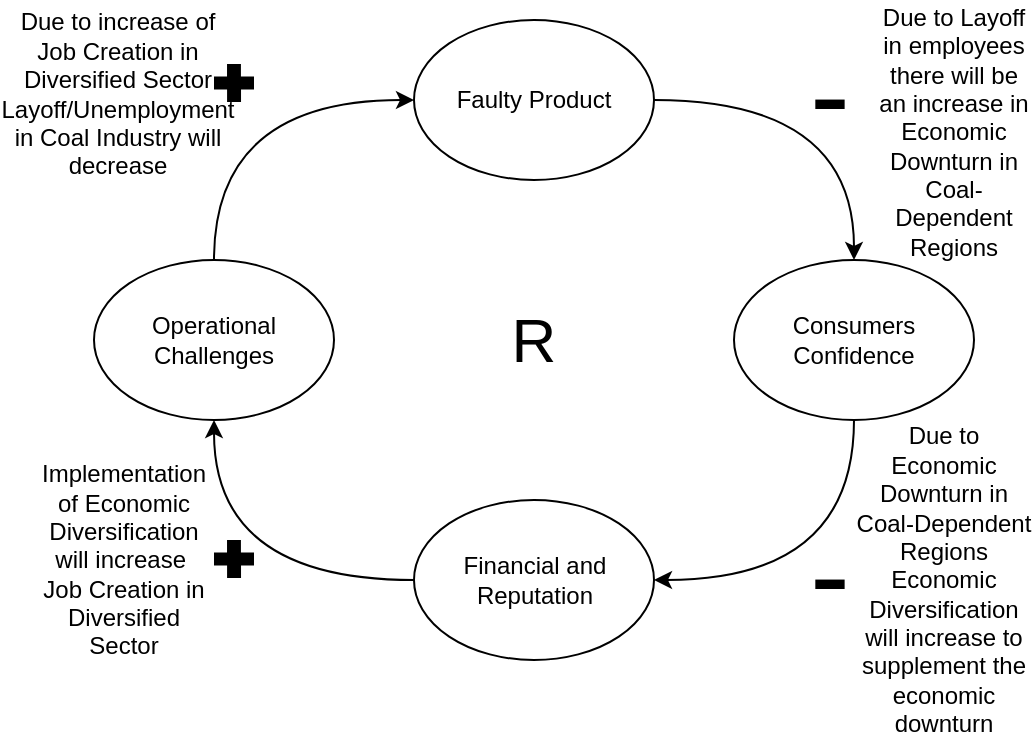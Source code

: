 <mxfile version="22.1.21" type="github">
  <diagram name="Page-1" id="lQoP91poGDm2Pg-PkpiW">
    <mxGraphModel dx="880" dy="434" grid="1" gridSize="10" guides="1" tooltips="1" connect="1" arrows="1" fold="1" page="1" pageScale="1" pageWidth="850" pageHeight="1100" math="0" shadow="0">
      <root>
        <mxCell id="0" />
        <mxCell id="1" parent="0" />
        <mxCell id="-8JD1NZ0QcyJ5pMpBu18-1" style="edgeStyle=orthogonalEdgeStyle;rounded=0;orthogonalLoop=1;jettySize=auto;html=1;exitX=1;exitY=0.5;exitDx=0;exitDy=0;curved=1;" edge="1" parent="1" source="-8JD1NZ0QcyJ5pMpBu18-2" target="-8JD1NZ0QcyJ5pMpBu18-8">
          <mxGeometry relative="1" as="geometry" />
        </mxCell>
        <mxCell id="-8JD1NZ0QcyJ5pMpBu18-2" value="" style="ellipse;whiteSpace=wrap;html=1;" vertex="1" parent="1">
          <mxGeometry x="360" y="80" width="120" height="80" as="geometry" />
        </mxCell>
        <mxCell id="-8JD1NZ0QcyJ5pMpBu18-3" style="edgeStyle=orthogonalEdgeStyle;rounded=0;orthogonalLoop=1;jettySize=auto;html=1;exitX=0.5;exitY=0;exitDx=0;exitDy=0;entryX=0;entryY=0.5;entryDx=0;entryDy=0;curved=1;" edge="1" parent="1" source="-8JD1NZ0QcyJ5pMpBu18-4" target="-8JD1NZ0QcyJ5pMpBu18-2">
          <mxGeometry relative="1" as="geometry" />
        </mxCell>
        <mxCell id="-8JD1NZ0QcyJ5pMpBu18-4" value="Operational Challenges" style="ellipse;whiteSpace=wrap;html=1;" vertex="1" parent="1">
          <mxGeometry x="200" y="200" width="120" height="80" as="geometry" />
        </mxCell>
        <mxCell id="-8JD1NZ0QcyJ5pMpBu18-5" style="edgeStyle=orthogonalEdgeStyle;rounded=0;orthogonalLoop=1;jettySize=auto;html=1;exitX=0;exitY=0.5;exitDx=0;exitDy=0;entryX=0.5;entryY=1;entryDx=0;entryDy=0;curved=1;" edge="1" parent="1" source="-8JD1NZ0QcyJ5pMpBu18-6" target="-8JD1NZ0QcyJ5pMpBu18-4">
          <mxGeometry relative="1" as="geometry" />
        </mxCell>
        <mxCell id="-8JD1NZ0QcyJ5pMpBu18-6" value="" style="ellipse;whiteSpace=wrap;html=1;" vertex="1" parent="1">
          <mxGeometry x="360" y="320" width="120" height="80" as="geometry" />
        </mxCell>
        <mxCell id="-8JD1NZ0QcyJ5pMpBu18-7" style="edgeStyle=orthogonalEdgeStyle;rounded=0;orthogonalLoop=1;jettySize=auto;html=1;exitX=0.5;exitY=1;exitDx=0;exitDy=0;entryX=1;entryY=0.5;entryDx=0;entryDy=0;curved=1;" edge="1" parent="1" source="-8JD1NZ0QcyJ5pMpBu18-8" target="-8JD1NZ0QcyJ5pMpBu18-6">
          <mxGeometry relative="1" as="geometry" />
        </mxCell>
        <mxCell id="-8JD1NZ0QcyJ5pMpBu18-8" value="Consumers Confidence" style="ellipse;whiteSpace=wrap;html=1;" vertex="1" parent="1">
          <mxGeometry x="520" y="200" width="120" height="80" as="geometry" />
        </mxCell>
        <mxCell id="-8JD1NZ0QcyJ5pMpBu18-9" value="Faulty Product" style="text;html=1;strokeColor=none;fillColor=none;align=center;verticalAlign=middle;whiteSpace=wrap;rounded=0;" vertex="1" parent="1">
          <mxGeometry x="370" y="105" width="100" height="30" as="geometry" />
        </mxCell>
        <mxCell id="-8JD1NZ0QcyJ5pMpBu18-11" value="R" style="text;html=1;strokeColor=none;fillColor=none;align=center;verticalAlign=middle;whiteSpace=wrap;rounded=0;fontSize=31;" vertex="1" parent="1">
          <mxGeometry x="390" y="225" width="60" height="30" as="geometry" />
        </mxCell>
        <mxCell id="-8JD1NZ0QcyJ5pMpBu18-13" value="" style="shape=mxgraph.signs.healthcare.first_aid;html=1;pointerEvents=1;fillColor=#000000;strokeColor=none;verticalLabelPosition=bottom;verticalAlign=top;align=center;" vertex="1" parent="1">
          <mxGeometry x="260" y="340" width="20" height="19" as="geometry" />
        </mxCell>
        <mxCell id="-8JD1NZ0QcyJ5pMpBu18-15" value="Financial and Reputation" style="text;html=1;strokeColor=none;fillColor=none;align=center;verticalAlign=middle;whiteSpace=wrap;rounded=0;" vertex="1" parent="1">
          <mxGeometry x="372.5" y="345" width="95" height="30" as="geometry" />
        </mxCell>
        <mxCell id="-8JD1NZ0QcyJ5pMpBu18-17" value="Due to Layoff in employees there will be an increase in Economic Downturn in Coal-Dependent Regions" style="text;html=1;strokeColor=none;fillColor=none;align=center;verticalAlign=middle;whiteSpace=wrap;rounded=0;" vertex="1" parent="1">
          <mxGeometry x="590" y="120.5" width="80" height="30" as="geometry" />
        </mxCell>
        <mxCell id="-8JD1NZ0QcyJ5pMpBu18-18" value="Due to Economic Downturn in Coal-Dependent Regions Economic Diversification will increase to supplement the economic downturn" style="text;html=1;strokeColor=none;fillColor=none;align=center;verticalAlign=middle;whiteSpace=wrap;rounded=0;" vertex="1" parent="1">
          <mxGeometry x="580" y="345" width="90" height="30" as="geometry" />
        </mxCell>
        <mxCell id="-8JD1NZ0QcyJ5pMpBu18-19" value="Implementation of Economic Diversification will increase&amp;nbsp; Job Creation in Diversified Sector" style="text;html=1;strokeColor=none;fillColor=none;align=center;verticalAlign=middle;whiteSpace=wrap;rounded=0;" vertex="1" parent="1">
          <mxGeometry x="180" y="321.75" width="70" height="55.5" as="geometry" />
        </mxCell>
        <mxCell id="-8JD1NZ0QcyJ5pMpBu18-20" value="Due to increase of Job Creation in Diversified Sector Layoff/Unemployment&lt;br&gt;in Coal Industry will decrease" style="text;html=1;strokeColor=none;fillColor=none;align=center;verticalAlign=middle;whiteSpace=wrap;rounded=0;" vertex="1" parent="1">
          <mxGeometry x="182" y="102" width="60" height="30" as="geometry" />
        </mxCell>
        <mxCell id="-8JD1NZ0QcyJ5pMpBu18-21" value="&lt;font style=&quot;font-size: 60px;&quot;&gt;-&lt;/font&gt;" style="text;html=1;strokeColor=none;fillColor=none;align=center;verticalAlign=middle;whiteSpace=wrap;rounded=0;" vertex="1" parent="1">
          <mxGeometry x="538" y="102" width="60" height="30" as="geometry" />
        </mxCell>
        <mxCell id="-8JD1NZ0QcyJ5pMpBu18-24" value="&lt;font style=&quot;font-size: 60px;&quot;&gt;-&lt;/font&gt;" style="text;html=1;strokeColor=none;fillColor=none;align=center;verticalAlign=middle;whiteSpace=wrap;rounded=0;" vertex="1" parent="1">
          <mxGeometry x="538" y="342" width="60" height="30" as="geometry" />
        </mxCell>
        <mxCell id="-8JD1NZ0QcyJ5pMpBu18-25" value="" style="shape=mxgraph.signs.healthcare.first_aid;html=1;pointerEvents=1;fillColor=#000000;strokeColor=none;verticalLabelPosition=bottom;verticalAlign=top;align=center;" vertex="1" parent="1">
          <mxGeometry x="260" y="102" width="20" height="19" as="geometry" />
        </mxCell>
      </root>
    </mxGraphModel>
  </diagram>
</mxfile>
